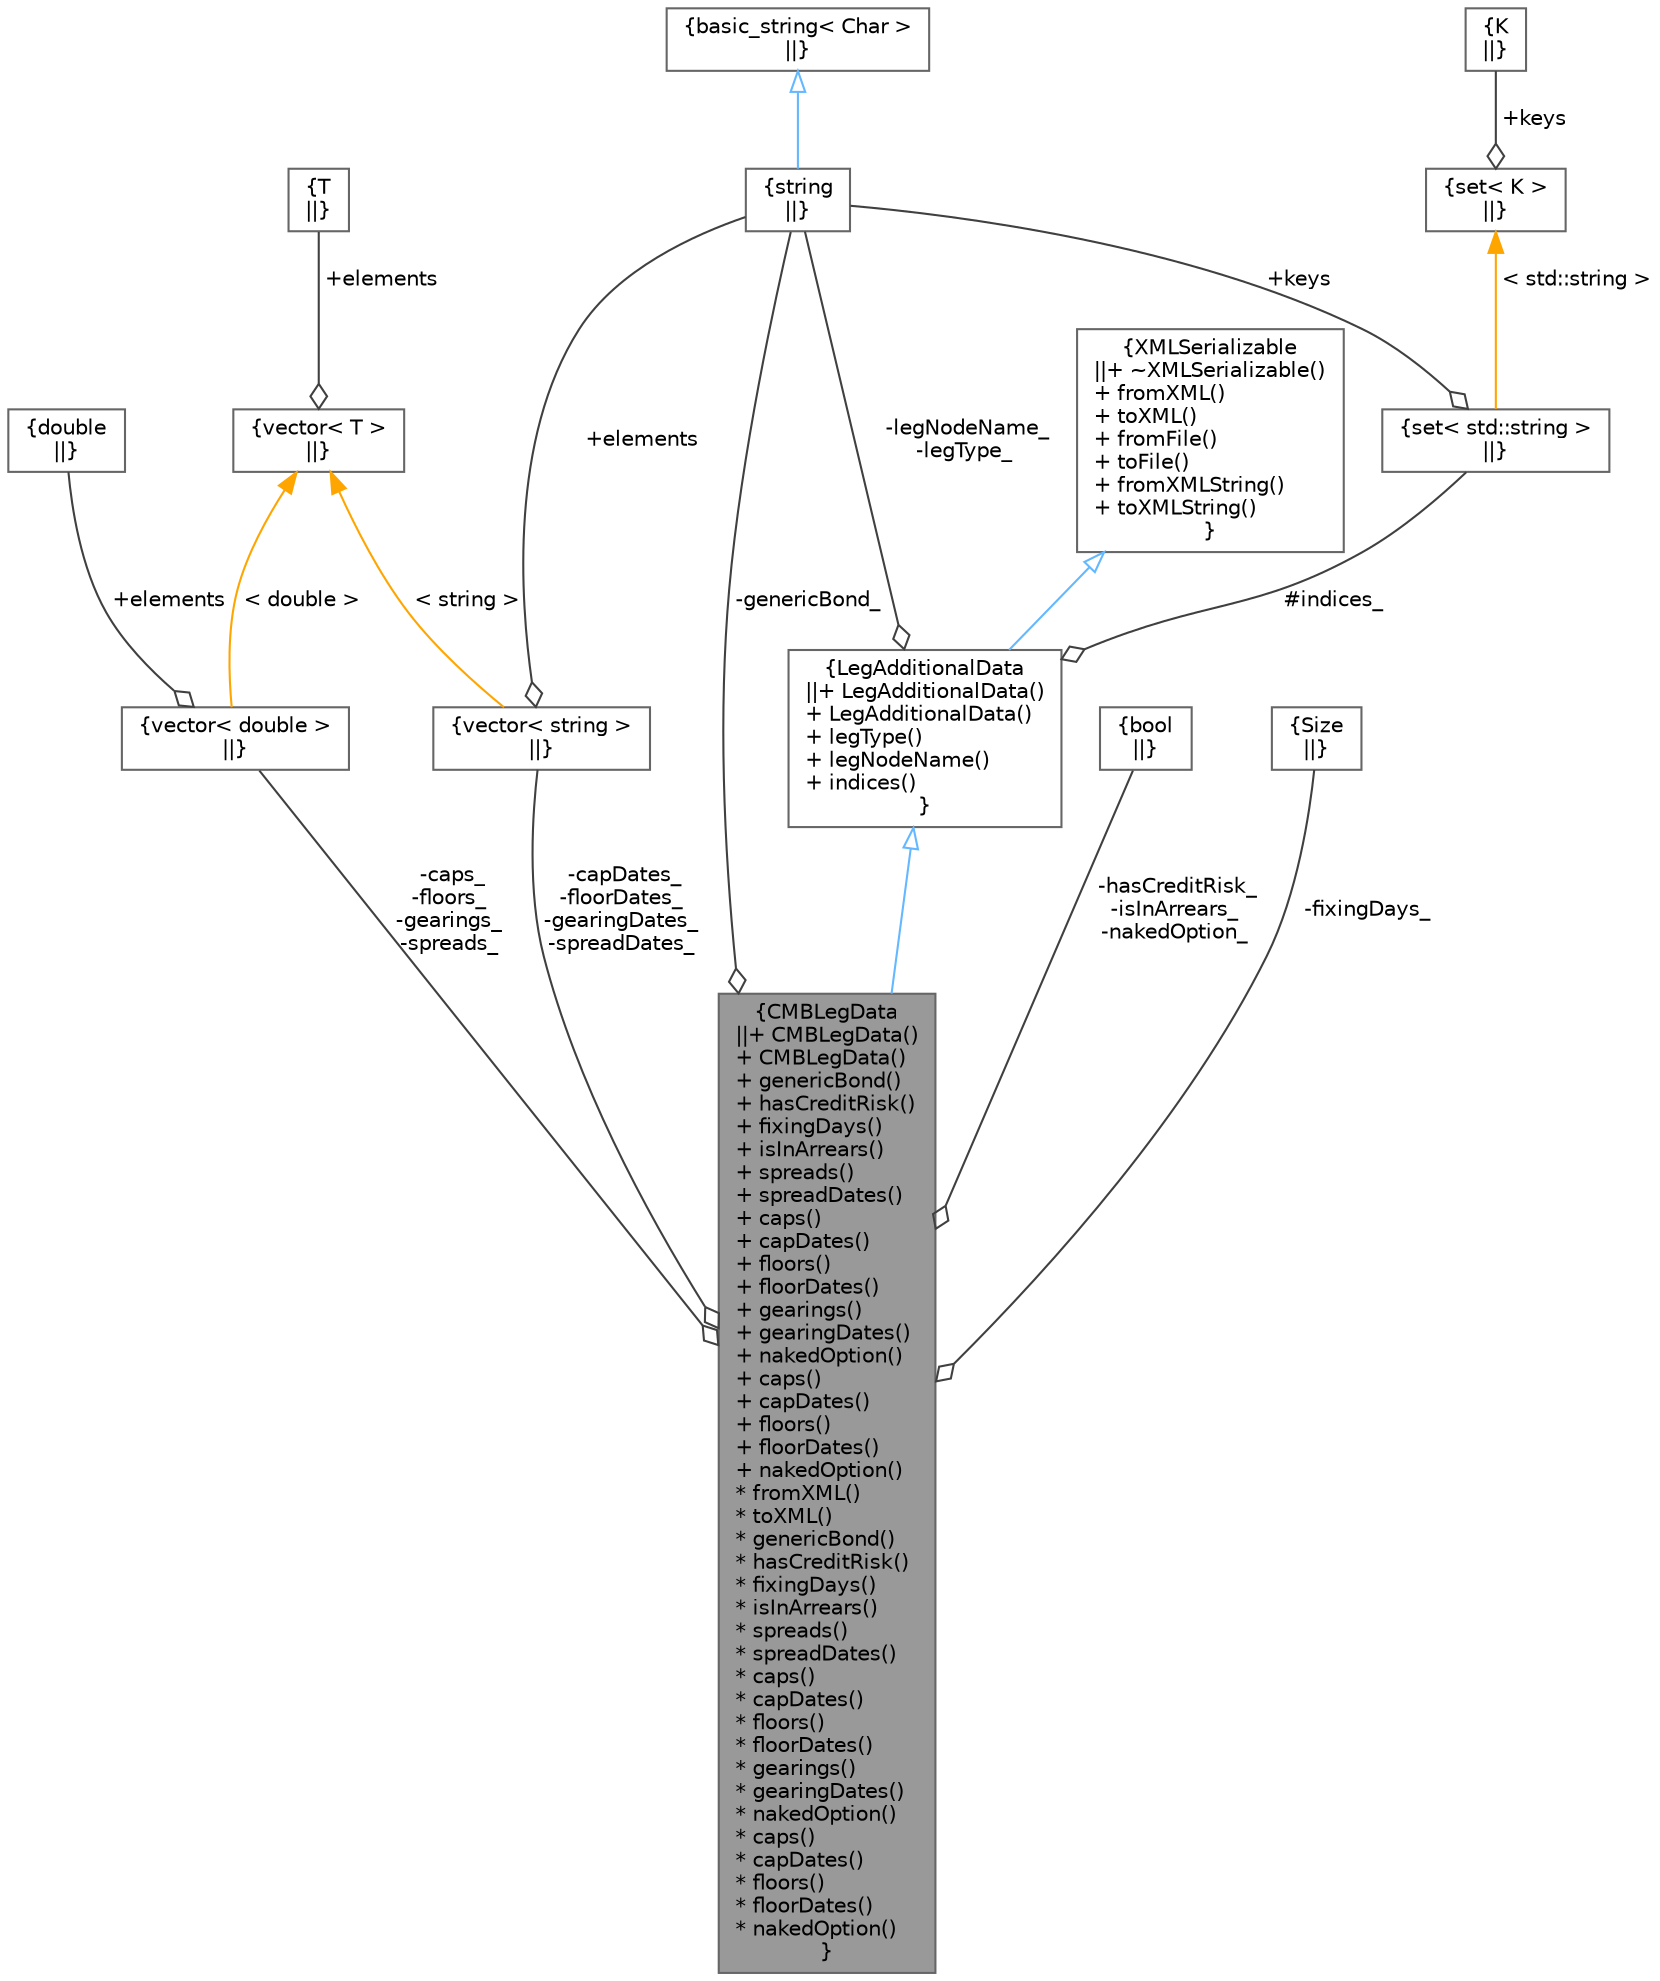 digraph "CMBLegData"
{
 // INTERACTIVE_SVG=YES
 // LATEX_PDF_SIZE
  bgcolor="transparent";
  edge [fontname=Helvetica,fontsize=10,labelfontname=Helvetica,labelfontsize=10];
  node [fontname=Helvetica,fontsize=10,shape=box,height=0.2,width=0.4];
  Node1 [label="{CMBLegData\n||+ CMBLegData()\l+ CMBLegData()\l+ genericBond()\l+ hasCreditRisk()\l+ fixingDays()\l+ isInArrears()\l+ spreads()\l+ spreadDates()\l+ caps()\l+ capDates()\l+ floors()\l+ floorDates()\l+ gearings()\l+ gearingDates()\l+ nakedOption()\l+ caps()\l+ capDates()\l+ floors()\l+ floorDates()\l+ nakedOption()\l* fromXML()\l* toXML()\l* genericBond()\l* hasCreditRisk()\l* fixingDays()\l* isInArrears()\l* spreads()\l* spreadDates()\l* caps()\l* capDates()\l* floors()\l* floorDates()\l* gearings()\l* gearingDates()\l* nakedOption()\l* caps()\l* capDates()\l* floors()\l* floorDates()\l* nakedOption()\l}",height=0.2,width=0.4,color="gray40", fillcolor="grey60", style="filled", fontcolor="black",tooltip="Serializable Constant Maturity Bond Yield Leg Data."];
  Node2 -> Node1 [dir="back",color="steelblue1",style="solid",arrowtail="onormal"];
  Node2 [label="{LegAdditionalData\n||+ LegAdditionalData()\l+ LegAdditionalData()\l+ legType()\l+ legNodeName()\l+ indices()\l}",height=0.2,width=0.4,color="gray40", fillcolor="white", style="filled",URL="$classore_1_1data_1_1_leg_additional_data.html",tooltip="Serializable Additional Leg Data."];
  Node3 -> Node2 [dir="back",color="steelblue1",style="solid",arrowtail="onormal"];
  Node3 [label="{XMLSerializable\n||+ ~XMLSerializable()\l+ fromXML()\l+ toXML()\l+ fromFile()\l+ toFile()\l+ fromXMLString()\l+ toXMLString()\l}",height=0.2,width=0.4,color="gray40", fillcolor="white", style="filled",URL="$classore_1_1data_1_1_x_m_l_serializable.html",tooltip="Base class for all serializable classes."];
  Node4 -> Node2 [color="grey25",style="solid",label=" #indices_" ,arrowhead="odiamond"];
  Node4 [label="{set\< std::string \>\n||}",height=0.2,width=0.4,color="gray40", fillcolor="white", style="filled",tooltip=" "];
  Node5 -> Node4 [color="grey25",style="solid",label=" +keys" ,arrowhead="odiamond"];
  Node5 [label="{string\n||}",height=0.2,width=0.4,color="gray40", fillcolor="white", style="filled",tooltip=" "];
  Node6 -> Node5 [dir="back",color="steelblue1",style="solid",arrowtail="onormal"];
  Node6 [label="{basic_string\< Char \>\n||}",height=0.2,width=0.4,color="gray40", fillcolor="white", style="filled",tooltip=" "];
  Node7 -> Node4 [dir="back",color="orange",style="solid",label=" \< std::string \>" ];
  Node7 [label="{set\< K \>\n||}",height=0.2,width=0.4,color="gray40", fillcolor="white", style="filled",tooltip=" "];
  Node8 -> Node7 [color="grey25",style="solid",label=" +keys" ,arrowhead="odiamond"];
  Node8 [label="{K\n||}",height=0.2,width=0.4,color="gray40", fillcolor="white", style="filled",tooltip=" "];
  Node5 -> Node2 [color="grey25",style="solid",label=" -legNodeName_\n-legType_" ,arrowhead="odiamond"];
  Node5 -> Node1 [color="grey25",style="solid",label=" -genericBond_" ,arrowhead="odiamond"];
  Node9 -> Node1 [color="grey25",style="solid",label=" -hasCreditRisk_\n-isInArrears_\n-nakedOption_" ,arrowhead="odiamond"];
  Node9 [label="{bool\n||}",height=0.2,width=0.4,color="gray40", fillcolor="white", style="filled",URL="$classbool.html",tooltip=" "];
  Node10 -> Node1 [color="grey25",style="solid",label=" -fixingDays_" ,arrowhead="odiamond"];
  Node10 [label="{Size\n||}",height=0.2,width=0.4,color="gray40", fillcolor="white", style="filled",tooltip=" "];
  Node11 -> Node1 [color="grey25",style="solid",label=" -caps_\n-floors_\n-gearings_\n-spreads_" ,arrowhead="odiamond"];
  Node11 [label="{vector\< double \>\n||}",height=0.2,width=0.4,color="gray40", fillcolor="white", style="filled",tooltip=" "];
  Node12 -> Node11 [color="grey25",style="solid",label=" +elements" ,arrowhead="odiamond"];
  Node12 [label="{double\n||}",height=0.2,width=0.4,color="gray40", fillcolor="white", style="filled",tooltip=" "];
  Node13 -> Node11 [dir="back",color="orange",style="solid",label=" \< double \>" ];
  Node13 [label="{vector\< T \>\n||}",height=0.2,width=0.4,color="gray40", fillcolor="white", style="filled",tooltip=" "];
  Node14 -> Node13 [color="grey25",style="solid",label=" +elements" ,arrowhead="odiamond"];
  Node14 [label="{T\n||}",height=0.2,width=0.4,color="gray40", fillcolor="white", style="filled",tooltip=" "];
  Node15 -> Node1 [color="grey25",style="solid",label=" -capDates_\n-floorDates_\n-gearingDates_\n-spreadDates_" ,arrowhead="odiamond"];
  Node15 [label="{vector\< string \>\n||}",height=0.2,width=0.4,color="gray40", fillcolor="white", style="filled",tooltip=" "];
  Node5 -> Node15 [color="grey25",style="solid",label=" +elements" ,arrowhead="odiamond"];
  Node13 -> Node15 [dir="back",color="orange",style="solid",label=" \< string \>" ];
}
